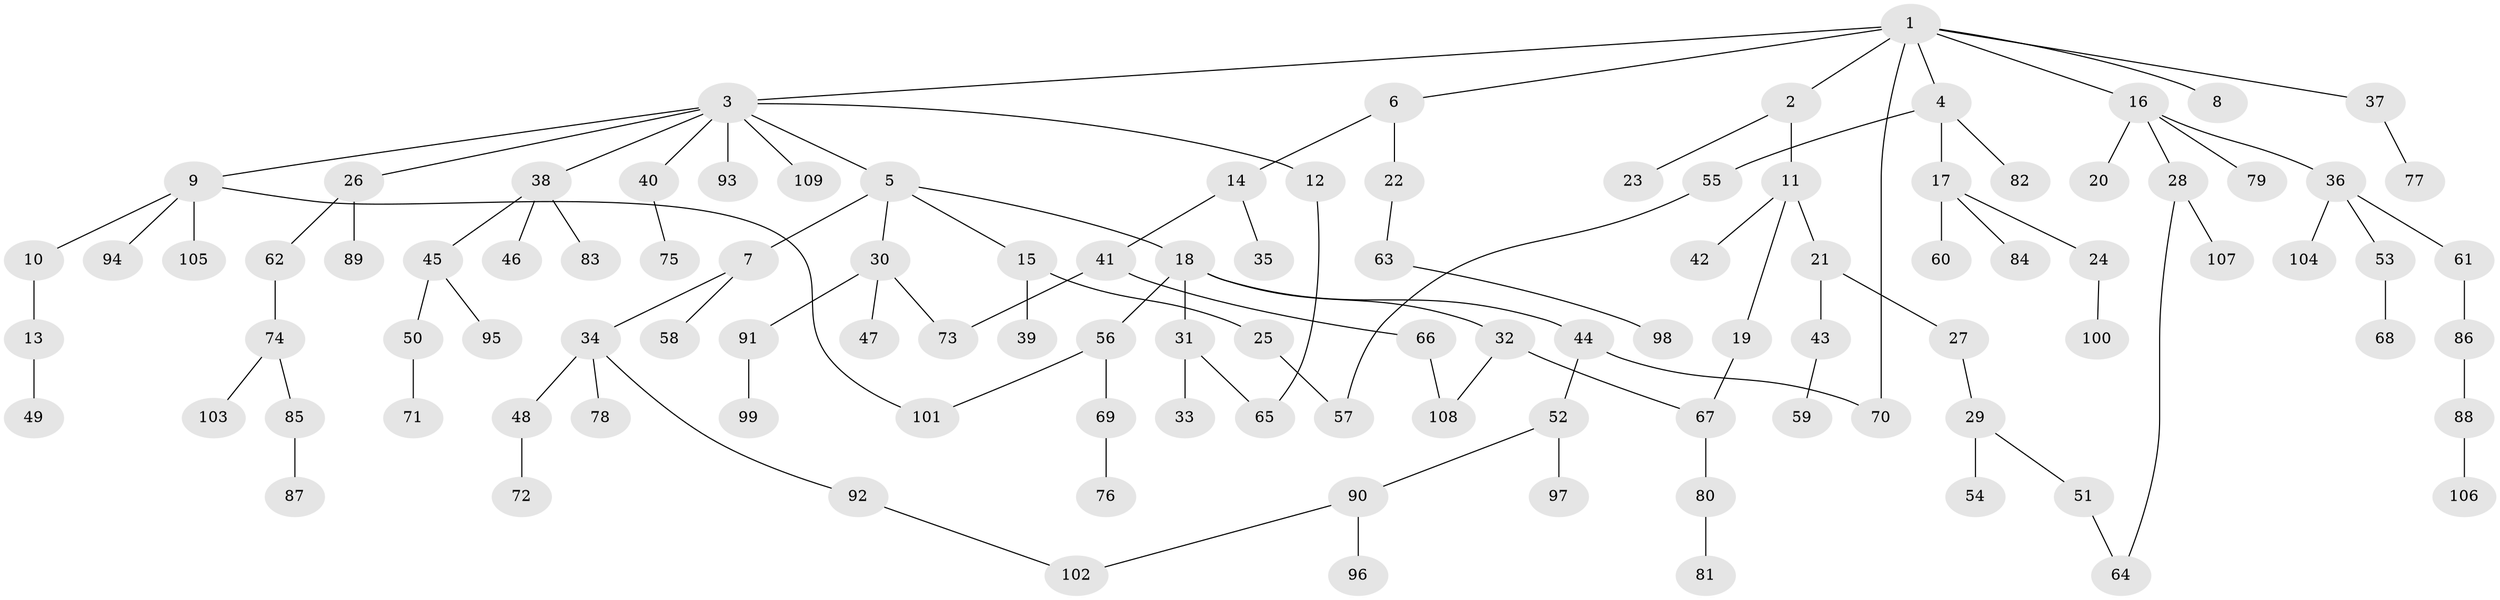 // Generated by graph-tools (version 1.1) at 2025/13/03/09/25 04:13:23]
// undirected, 109 vertices, 117 edges
graph export_dot {
graph [start="1"]
  node [color=gray90,style=filled];
  1;
  2;
  3;
  4;
  5;
  6;
  7;
  8;
  9;
  10;
  11;
  12;
  13;
  14;
  15;
  16;
  17;
  18;
  19;
  20;
  21;
  22;
  23;
  24;
  25;
  26;
  27;
  28;
  29;
  30;
  31;
  32;
  33;
  34;
  35;
  36;
  37;
  38;
  39;
  40;
  41;
  42;
  43;
  44;
  45;
  46;
  47;
  48;
  49;
  50;
  51;
  52;
  53;
  54;
  55;
  56;
  57;
  58;
  59;
  60;
  61;
  62;
  63;
  64;
  65;
  66;
  67;
  68;
  69;
  70;
  71;
  72;
  73;
  74;
  75;
  76;
  77;
  78;
  79;
  80;
  81;
  82;
  83;
  84;
  85;
  86;
  87;
  88;
  89;
  90;
  91;
  92;
  93;
  94;
  95;
  96;
  97;
  98;
  99;
  100;
  101;
  102;
  103;
  104;
  105;
  106;
  107;
  108;
  109;
  1 -- 2;
  1 -- 3;
  1 -- 4;
  1 -- 6;
  1 -- 8;
  1 -- 16;
  1 -- 37;
  1 -- 70;
  2 -- 11;
  2 -- 23;
  3 -- 5;
  3 -- 9;
  3 -- 12;
  3 -- 26;
  3 -- 38;
  3 -- 40;
  3 -- 93;
  3 -- 109;
  4 -- 17;
  4 -- 55;
  4 -- 82;
  5 -- 7;
  5 -- 15;
  5 -- 18;
  5 -- 30;
  6 -- 14;
  6 -- 22;
  7 -- 34;
  7 -- 58;
  9 -- 10;
  9 -- 94;
  9 -- 105;
  9 -- 101;
  10 -- 13;
  11 -- 19;
  11 -- 21;
  11 -- 42;
  12 -- 65;
  13 -- 49;
  14 -- 35;
  14 -- 41;
  15 -- 25;
  15 -- 39;
  16 -- 20;
  16 -- 28;
  16 -- 36;
  16 -- 79;
  17 -- 24;
  17 -- 60;
  17 -- 84;
  18 -- 31;
  18 -- 32;
  18 -- 44;
  18 -- 56;
  19 -- 67;
  21 -- 27;
  21 -- 43;
  22 -- 63;
  24 -- 100;
  25 -- 57;
  26 -- 62;
  26 -- 89;
  27 -- 29;
  28 -- 64;
  28 -- 107;
  29 -- 51;
  29 -- 54;
  30 -- 47;
  30 -- 73;
  30 -- 91;
  31 -- 33;
  31 -- 65;
  32 -- 67;
  32 -- 108;
  34 -- 48;
  34 -- 78;
  34 -- 92;
  36 -- 53;
  36 -- 61;
  36 -- 104;
  37 -- 77;
  38 -- 45;
  38 -- 46;
  38 -- 83;
  40 -- 75;
  41 -- 66;
  41 -- 73;
  43 -- 59;
  44 -- 52;
  44 -- 70;
  45 -- 50;
  45 -- 95;
  48 -- 72;
  50 -- 71;
  51 -- 64;
  52 -- 90;
  52 -- 97;
  53 -- 68;
  55 -- 57;
  56 -- 69;
  56 -- 101;
  61 -- 86;
  62 -- 74;
  63 -- 98;
  66 -- 108;
  67 -- 80;
  69 -- 76;
  74 -- 85;
  74 -- 103;
  80 -- 81;
  85 -- 87;
  86 -- 88;
  88 -- 106;
  90 -- 96;
  90 -- 102;
  91 -- 99;
  92 -- 102;
}
